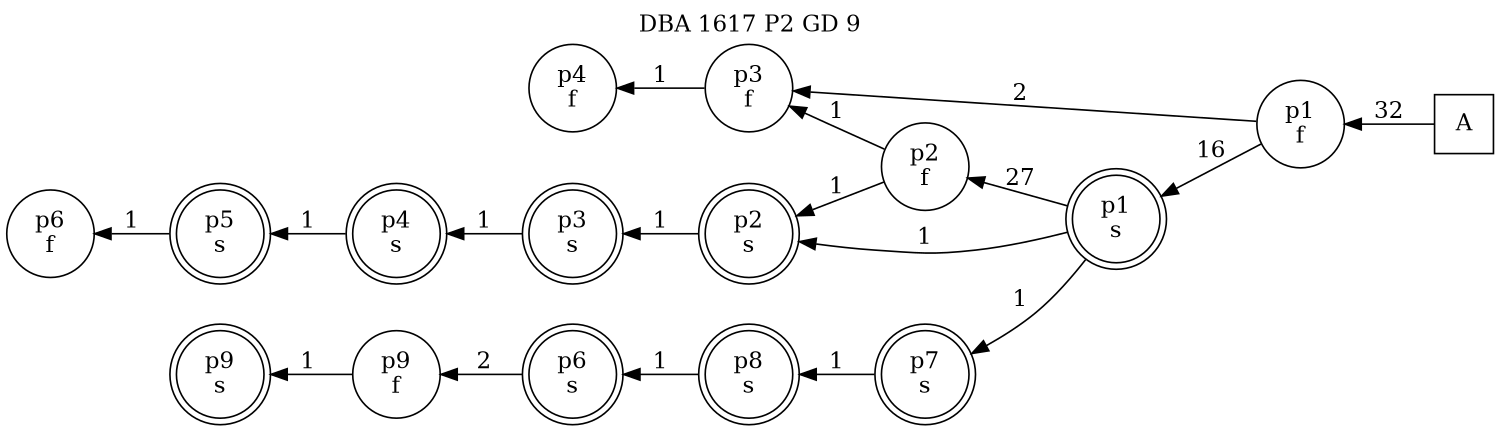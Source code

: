 digraph DBA_1617_P2_GD_9_GOOD {
labelloc="tl"
label= " DBA 1617 P2 GD 9 "
rankdir="RL";
graph [ size=" 10 , 10 !"]

"A" [shape="square" label="A"]
"p1_f" [shape="circle" label="p1
f"]
"p1_s" [shape="doublecircle" label="p1
s"]
"p2_f" [shape="circle" label="p2
f"]
"p3_f" [shape="circle" label="p3
f"]
"p4_f" [shape="circle" label="p4
f"]
"p2_s" [shape="doublecircle" label="p2
s"]
"p3_s" [shape="doublecircle" label="p3
s"]
"p4_s" [shape="doublecircle" label="p4
s"]
"p5_s" [shape="doublecircle" label="p5
s"]
"p6_f" [shape="circle" label="p6
f"]
"p7_s" [shape="doublecircle" label="p7
s"]
"p8_s" [shape="doublecircle" label="p8
s"]
"p6_s" [shape="doublecircle" label="p6
s"]
"p9_f" [shape="circle" label="p9
f"]
"p9_s" [shape="doublecircle" label="p9
s"]
"A" -> "p1_f" [ label=32]
"p1_f" -> "p1_s" [ label=16]
"p1_f" -> "p3_f" [ label=2]
"p1_s" -> "p2_f" [ label=27]
"p1_s" -> "p2_s" [ label=1]
"p1_s" -> "p7_s" [ label=1]
"p2_f" -> "p3_f" [ label=1]
"p2_f" -> "p2_s" [ label=1]
"p3_f" -> "p4_f" [ label=1]
"p2_s" -> "p3_s" [ label=1]
"p3_s" -> "p4_s" [ label=1]
"p4_s" -> "p5_s" [ label=1]
"p5_s" -> "p6_f" [ label=1]
"p7_s" -> "p8_s" [ label=1]
"p8_s" -> "p6_s" [ label=1]
"p6_s" -> "p9_f" [ label=2]
"p9_f" -> "p9_s" [ label=1]
}
